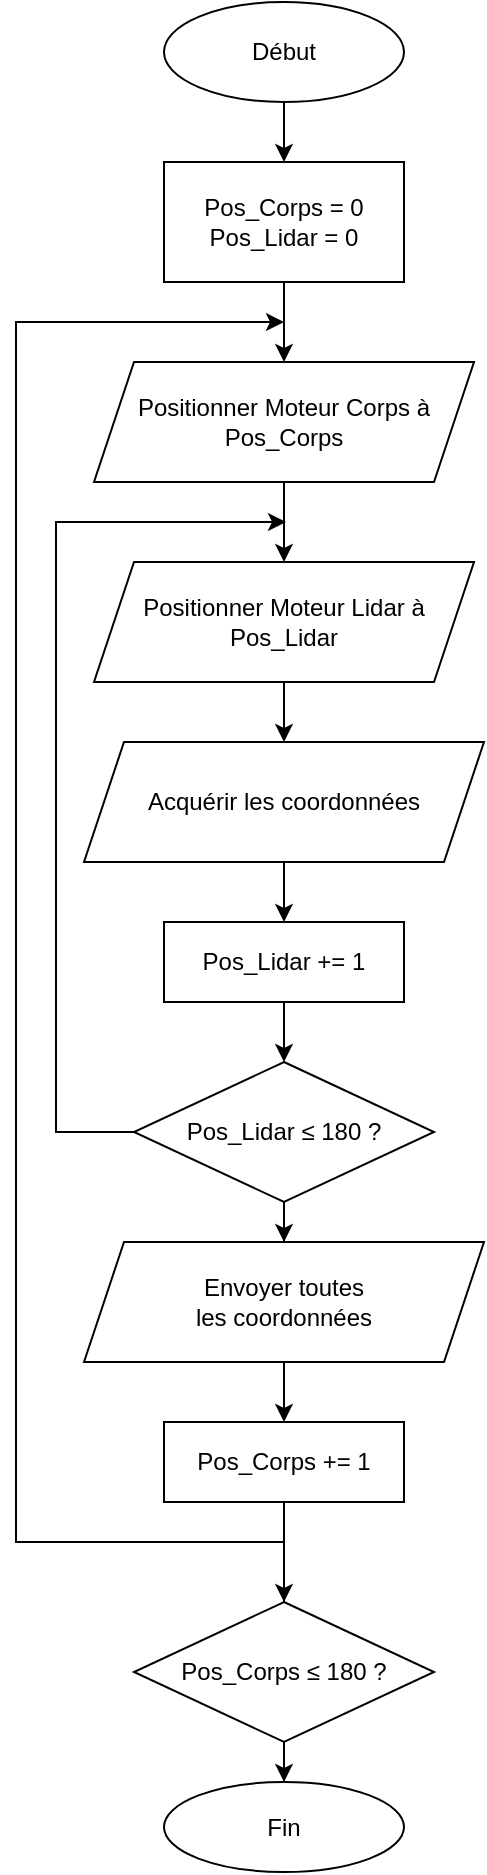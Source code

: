 <mxfile version="14.5.1" type="device"><diagram id="69YpkEtcROimAso4Snp9" name="Page-1"><mxGraphModel dx="1463" dy="903" grid="1" gridSize="10" guides="1" tooltips="1" connect="1" arrows="1" fold="1" page="1" pageScale="1" pageWidth="827" pageHeight="1169" math="0" shadow="0"><root><mxCell id="0"/><mxCell id="1" parent="0"/><mxCell id="NKzfZhPAVwFURAYtZ9G2-3" value="" style="edgeStyle=orthogonalEdgeStyle;rounded=0;orthogonalLoop=1;jettySize=auto;html=1;" parent="1" source="NKzfZhPAVwFURAYtZ9G2-1" target="NKzfZhPAVwFURAYtZ9G2-2" edge="1"><mxGeometry relative="1" as="geometry"/></mxCell><mxCell id="NKzfZhPAVwFURAYtZ9G2-1" value="Début" style="ellipse;whiteSpace=wrap;html=1;" parent="1" vertex="1"><mxGeometry x="354" y="50" width="120" height="50" as="geometry"/></mxCell><mxCell id="NKzfZhPAVwFURAYtZ9G2-5" value="" style="edgeStyle=orthogonalEdgeStyle;rounded=0;orthogonalLoop=1;jettySize=auto;html=1;" parent="1" source="NKzfZhPAVwFURAYtZ9G2-2" target="NKzfZhPAVwFURAYtZ9G2-4" edge="1"><mxGeometry relative="1" as="geometry"/></mxCell><mxCell id="NKzfZhPAVwFURAYtZ9G2-2" value="Pos_Corps = 0&lt;br&gt;Pos_Lidar = 0" style="whiteSpace=wrap;html=1;" parent="1" vertex="1"><mxGeometry x="354" y="130" width="120" height="60" as="geometry"/></mxCell><mxCell id="NKzfZhPAVwFURAYtZ9G2-8" value="" style="edgeStyle=orthogonalEdgeStyle;rounded=0;orthogonalLoop=1;jettySize=auto;html=1;" parent="1" source="NKzfZhPAVwFURAYtZ9G2-4" target="NKzfZhPAVwFURAYtZ9G2-6" edge="1"><mxGeometry relative="1" as="geometry"/></mxCell><mxCell id="NKzfZhPAVwFURAYtZ9G2-4" value="Positionner Moteur Corps à Pos_Corps" style="shape=parallelogram;perimeter=parallelogramPerimeter;whiteSpace=wrap;html=1;fixedSize=1;" parent="1" vertex="1"><mxGeometry x="319" y="230" width="190" height="60" as="geometry"/></mxCell><mxCell id="NKzfZhPAVwFURAYtZ9G2-10" value="" style="edgeStyle=orthogonalEdgeStyle;rounded=0;orthogonalLoop=1;jettySize=auto;html=1;" parent="1" source="NKzfZhPAVwFURAYtZ9G2-6" target="NKzfZhPAVwFURAYtZ9G2-9" edge="1"><mxGeometry relative="1" as="geometry"/></mxCell><mxCell id="NKzfZhPAVwFURAYtZ9G2-6" value="Positionner Moteur Lidar à Pos_Lidar" style="shape=parallelogram;perimeter=parallelogramPerimeter;whiteSpace=wrap;html=1;fixedSize=1;" parent="1" vertex="1"><mxGeometry x="319" y="330" width="190" height="60" as="geometry"/></mxCell><mxCell id="NKzfZhPAVwFURAYtZ9G2-12" value="" style="edgeStyle=orthogonalEdgeStyle;rounded=0;orthogonalLoop=1;jettySize=auto;html=1;" parent="1" source="NKzfZhPAVwFURAYtZ9G2-9" target="NKzfZhPAVwFURAYtZ9G2-11" edge="1"><mxGeometry relative="1" as="geometry"/></mxCell><mxCell id="NKzfZhPAVwFURAYtZ9G2-9" value="Acquérir les coordonnées" style="shape=parallelogram;perimeter=parallelogramPerimeter;whiteSpace=wrap;html=1;fixedSize=1;" parent="1" vertex="1"><mxGeometry x="314" y="420" width="200" height="60" as="geometry"/></mxCell><mxCell id="NKzfZhPAVwFURAYtZ9G2-14" value="" style="edgeStyle=orthogonalEdgeStyle;rounded=0;orthogonalLoop=1;jettySize=auto;html=1;" parent="1" source="NKzfZhPAVwFURAYtZ9G2-11" target="NKzfZhPAVwFURAYtZ9G2-13" edge="1"><mxGeometry relative="1" as="geometry"/></mxCell><mxCell id="NKzfZhPAVwFURAYtZ9G2-11" value="Pos_Lidar += 1" style="whiteSpace=wrap;html=1;" parent="1" vertex="1"><mxGeometry x="354" y="510" width="120" height="40" as="geometry"/></mxCell><mxCell id="NKzfZhPAVwFURAYtZ9G2-16" style="edgeStyle=orthogonalEdgeStyle;rounded=0;orthogonalLoop=1;jettySize=auto;html=1;" parent="1" source="NKzfZhPAVwFURAYtZ9G2-13" edge="1"><mxGeometry relative="1" as="geometry"><mxPoint x="415" y="310" as="targetPoint"/><Array as="points"><mxPoint x="300" y="615"/><mxPoint x="300" y="310"/></Array></mxGeometry></mxCell><mxCell id="NKzfZhPAVwFURAYtZ9G2-20" value="" style="edgeStyle=orthogonalEdgeStyle;rounded=0;orthogonalLoop=1;jettySize=auto;html=1;entryX=0.5;entryY=0;entryDx=0;entryDy=0;" parent="1" source="NKzfZhPAVwFURAYtZ9G2-13" target="Rqln_p62SP4-kZxybZTh-1" edge="1"><mxGeometry relative="1" as="geometry"/></mxCell><mxCell id="NKzfZhPAVwFURAYtZ9G2-13" value="&lt;font style=&quot;font-size: 12px&quot;&gt;Pos_Lidar&amp;nbsp;≤ 180 ?&lt;/font&gt;" style="rhombus;whiteSpace=wrap;html=1;align=center;" parent="1" vertex="1"><mxGeometry x="339" y="580" width="150" height="70" as="geometry"/></mxCell><mxCell id="NKzfZhPAVwFURAYtZ9G2-17" value="" style="edgeStyle=orthogonalEdgeStyle;rounded=0;orthogonalLoop=1;jettySize=auto;html=1;" parent="1" source="NKzfZhPAVwFURAYtZ9G2-18" target="NKzfZhPAVwFURAYtZ9G2-19" edge="1"><mxGeometry relative="1" as="geometry"/></mxCell><mxCell id="NKzfZhPAVwFURAYtZ9G2-18" value="Pos_Corps += 1" style="whiteSpace=wrap;html=1;" parent="1" vertex="1"><mxGeometry x="354" y="760" width="120" height="40" as="geometry"/></mxCell><mxCell id="NKzfZhPAVwFURAYtZ9G2-22" style="edgeStyle=orthogonalEdgeStyle;rounded=0;orthogonalLoop=1;jettySize=auto;html=1;" parent="1" source="NKzfZhPAVwFURAYtZ9G2-19" edge="1"><mxGeometry relative="1" as="geometry"><mxPoint x="414" y="210" as="targetPoint"/><Array as="points"><mxPoint x="414" y="820"/><mxPoint x="280" y="820"/><mxPoint x="280" y="210"/></Array></mxGeometry></mxCell><mxCell id="NKzfZhPAVwFURAYtZ9G2-26" value="" style="edgeStyle=orthogonalEdgeStyle;rounded=0;orthogonalLoop=1;jettySize=auto;html=1;" parent="1" source="NKzfZhPAVwFURAYtZ9G2-19" target="NKzfZhPAVwFURAYtZ9G2-25" edge="1"><mxGeometry relative="1" as="geometry"/></mxCell><mxCell id="NKzfZhPAVwFURAYtZ9G2-19" value="&lt;font style=&quot;font-size: 12px&quot;&gt;Pos_Corps&amp;nbsp;≤ 180 ?&lt;/font&gt;" style="rhombus;whiteSpace=wrap;html=1;align=center;" parent="1" vertex="1"><mxGeometry x="339" y="850" width="150" height="70" as="geometry"/></mxCell><mxCell id="NKzfZhPAVwFURAYtZ9G2-25" value="Fin" style="ellipse;whiteSpace=wrap;html=1;" parent="1" vertex="1"><mxGeometry x="354" y="940" width="120" height="45" as="geometry"/></mxCell><mxCell id="Rqln_p62SP4-kZxybZTh-5" style="edgeStyle=orthogonalEdgeStyle;rounded=0;orthogonalLoop=1;jettySize=auto;html=1;exitX=0.5;exitY=1;exitDx=0;exitDy=0;entryX=0.5;entryY=0;entryDx=0;entryDy=0;" edge="1" parent="1" source="Rqln_p62SP4-kZxybZTh-1" target="NKzfZhPAVwFURAYtZ9G2-18"><mxGeometry relative="1" as="geometry"/></mxCell><mxCell id="Rqln_p62SP4-kZxybZTh-1" value="Envoyer toutes&lt;br&gt;les coordonnées" style="shape=parallelogram;perimeter=parallelogramPerimeter;whiteSpace=wrap;html=1;fixedSize=1;" vertex="1" parent="1"><mxGeometry x="314" y="670" width="200" height="60" as="geometry"/></mxCell></root></mxGraphModel></diagram></mxfile>